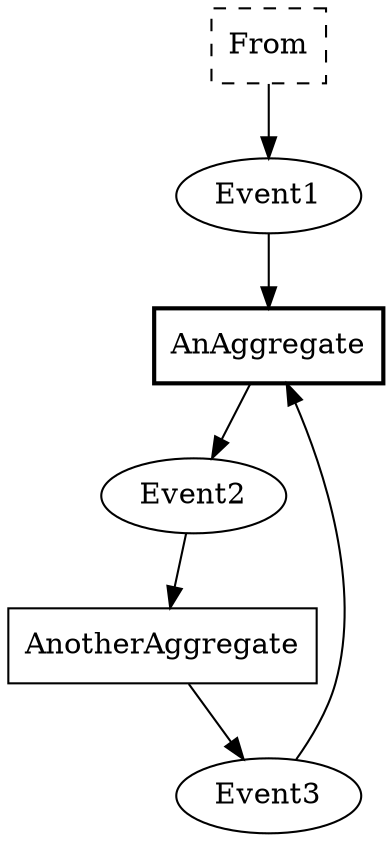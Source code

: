digraph {
splines=spline;
"Event1" -> "AnAggregate" [style=solid];
"From" -> "Event1" [style=solid];
"AnotherAggregate" -> "Event3" [style=solid];
"Event3" -> "AnAggregate" [style=solid];
"Event2" -> "AnotherAggregate" [style=solid];
"AnAggregate" -> "Event2" [style=solid];
"AnAggregate"[shape=box,style=bold];
"Event2"[shape=ellipse];
"Event3"[shape=ellipse];
"Event1"[shape=ellipse];
"From"[shape=box,style=dashed];
"AnotherAggregate"[shape=box];
}
